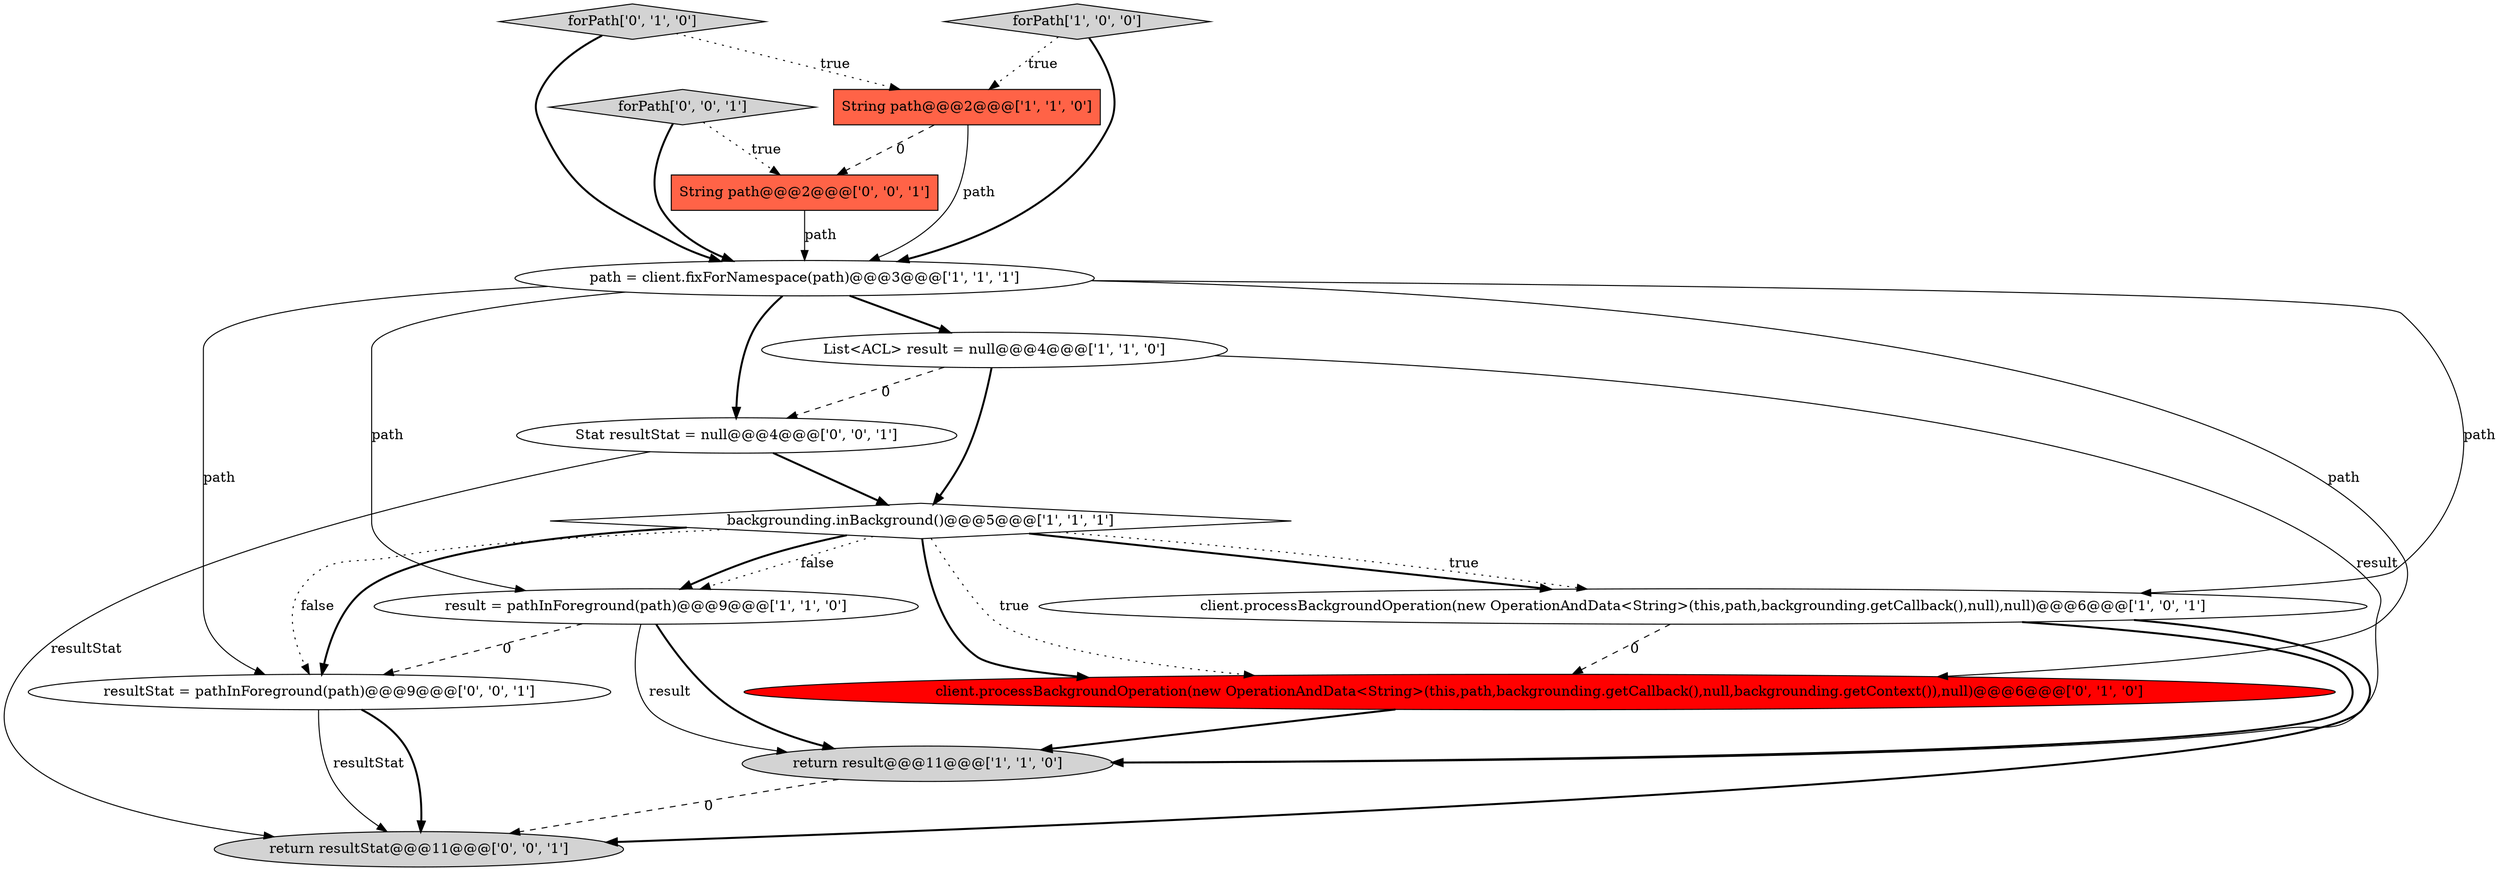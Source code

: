 digraph {
0 [style = filled, label = "String path@@@2@@@['1', '1', '0']", fillcolor = tomato, shape = box image = "AAA0AAABBB1BBB"];
11 [style = filled, label = "String path@@@2@@@['0', '0', '1']", fillcolor = tomato, shape = box image = "AAA0AAABBB3BBB"];
13 [style = filled, label = "resultStat = pathInForeground(path)@@@9@@@['0', '0', '1']", fillcolor = white, shape = ellipse image = "AAA0AAABBB3BBB"];
10 [style = filled, label = "forPath['0', '0', '1']", fillcolor = lightgray, shape = diamond image = "AAA0AAABBB3BBB"];
7 [style = filled, label = "result = pathInForeground(path)@@@9@@@['1', '1', '0']", fillcolor = white, shape = ellipse image = "AAA0AAABBB1BBB"];
8 [style = filled, label = "forPath['0', '1', '0']", fillcolor = lightgray, shape = diamond image = "AAA0AAABBB2BBB"];
12 [style = filled, label = "Stat resultStat = null@@@4@@@['0', '0', '1']", fillcolor = white, shape = ellipse image = "AAA0AAABBB3BBB"];
14 [style = filled, label = "return resultStat@@@11@@@['0', '0', '1']", fillcolor = lightgray, shape = ellipse image = "AAA0AAABBB3BBB"];
1 [style = filled, label = "backgrounding.inBackground()@@@5@@@['1', '1', '1']", fillcolor = white, shape = diamond image = "AAA0AAABBB1BBB"];
4 [style = filled, label = "client.processBackgroundOperation(new OperationAndData<String>(this,path,backgrounding.getCallback(),null),null)@@@6@@@['1', '0', '1']", fillcolor = white, shape = ellipse image = "AAA0AAABBB1BBB"];
2 [style = filled, label = "return result@@@11@@@['1', '1', '0']", fillcolor = lightgray, shape = ellipse image = "AAA0AAABBB1BBB"];
6 [style = filled, label = "List<ACL> result = null@@@4@@@['1', '1', '0']", fillcolor = white, shape = ellipse image = "AAA0AAABBB1BBB"];
3 [style = filled, label = "path = client.fixForNamespace(path)@@@3@@@['1', '1', '1']", fillcolor = white, shape = ellipse image = "AAA0AAABBB1BBB"];
5 [style = filled, label = "forPath['1', '0', '0']", fillcolor = lightgray, shape = diamond image = "AAA0AAABBB1BBB"];
9 [style = filled, label = "client.processBackgroundOperation(new OperationAndData<String>(this,path,backgrounding.getCallback(),null,backgrounding.getContext()),null)@@@6@@@['0', '1', '0']", fillcolor = red, shape = ellipse image = "AAA1AAABBB2BBB"];
5->3 [style = bold, label=""];
1->4 [style = bold, label=""];
4->14 [style = bold, label=""];
13->14 [style = solid, label="resultStat"];
1->7 [style = dotted, label="false"];
9->2 [style = bold, label=""];
8->3 [style = bold, label=""];
12->14 [style = solid, label="resultStat"];
3->4 [style = solid, label="path"];
3->6 [style = bold, label=""];
10->3 [style = bold, label=""];
0->11 [style = dashed, label="0"];
1->4 [style = dotted, label="true"];
4->2 [style = bold, label=""];
5->0 [style = dotted, label="true"];
3->12 [style = bold, label=""];
12->1 [style = bold, label=""];
1->7 [style = bold, label=""];
1->13 [style = bold, label=""];
1->9 [style = bold, label=""];
6->12 [style = dashed, label="0"];
6->1 [style = bold, label=""];
4->9 [style = dashed, label="0"];
2->14 [style = dashed, label="0"];
10->11 [style = dotted, label="true"];
7->2 [style = bold, label=""];
3->13 [style = solid, label="path"];
1->9 [style = dotted, label="true"];
7->13 [style = dashed, label="0"];
3->7 [style = solid, label="path"];
11->3 [style = solid, label="path"];
8->0 [style = dotted, label="true"];
3->9 [style = solid, label="path"];
0->3 [style = solid, label="path"];
7->2 [style = solid, label="result"];
1->13 [style = dotted, label="false"];
13->14 [style = bold, label=""];
6->2 [style = solid, label="result"];
}
